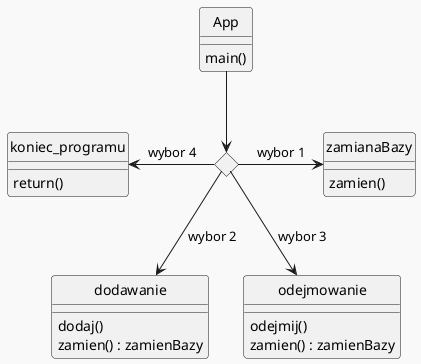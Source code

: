 @startuml Diagram
!theme mars
skinparam style strictuml
skinparam SequenceMessageTextAlignment center
class App { 
    main()
}
class zamianaBazy { 
    zamien()
}
class dodawanie {
    dodaj()
    zamien() : zamienBazy
}
class odejmowanie { 
    odejmij()
    zamien() : zamienBazy
}
class koniec_programu {
    return()
}
diamond 1
App --> 1
1 -> zamianaBazy : wybor 1
1 --> dodawanie : wybor 2
1 --> odejmowanie : wybor 3
koniec_programu <- 1 : wybor 4

@enduml
